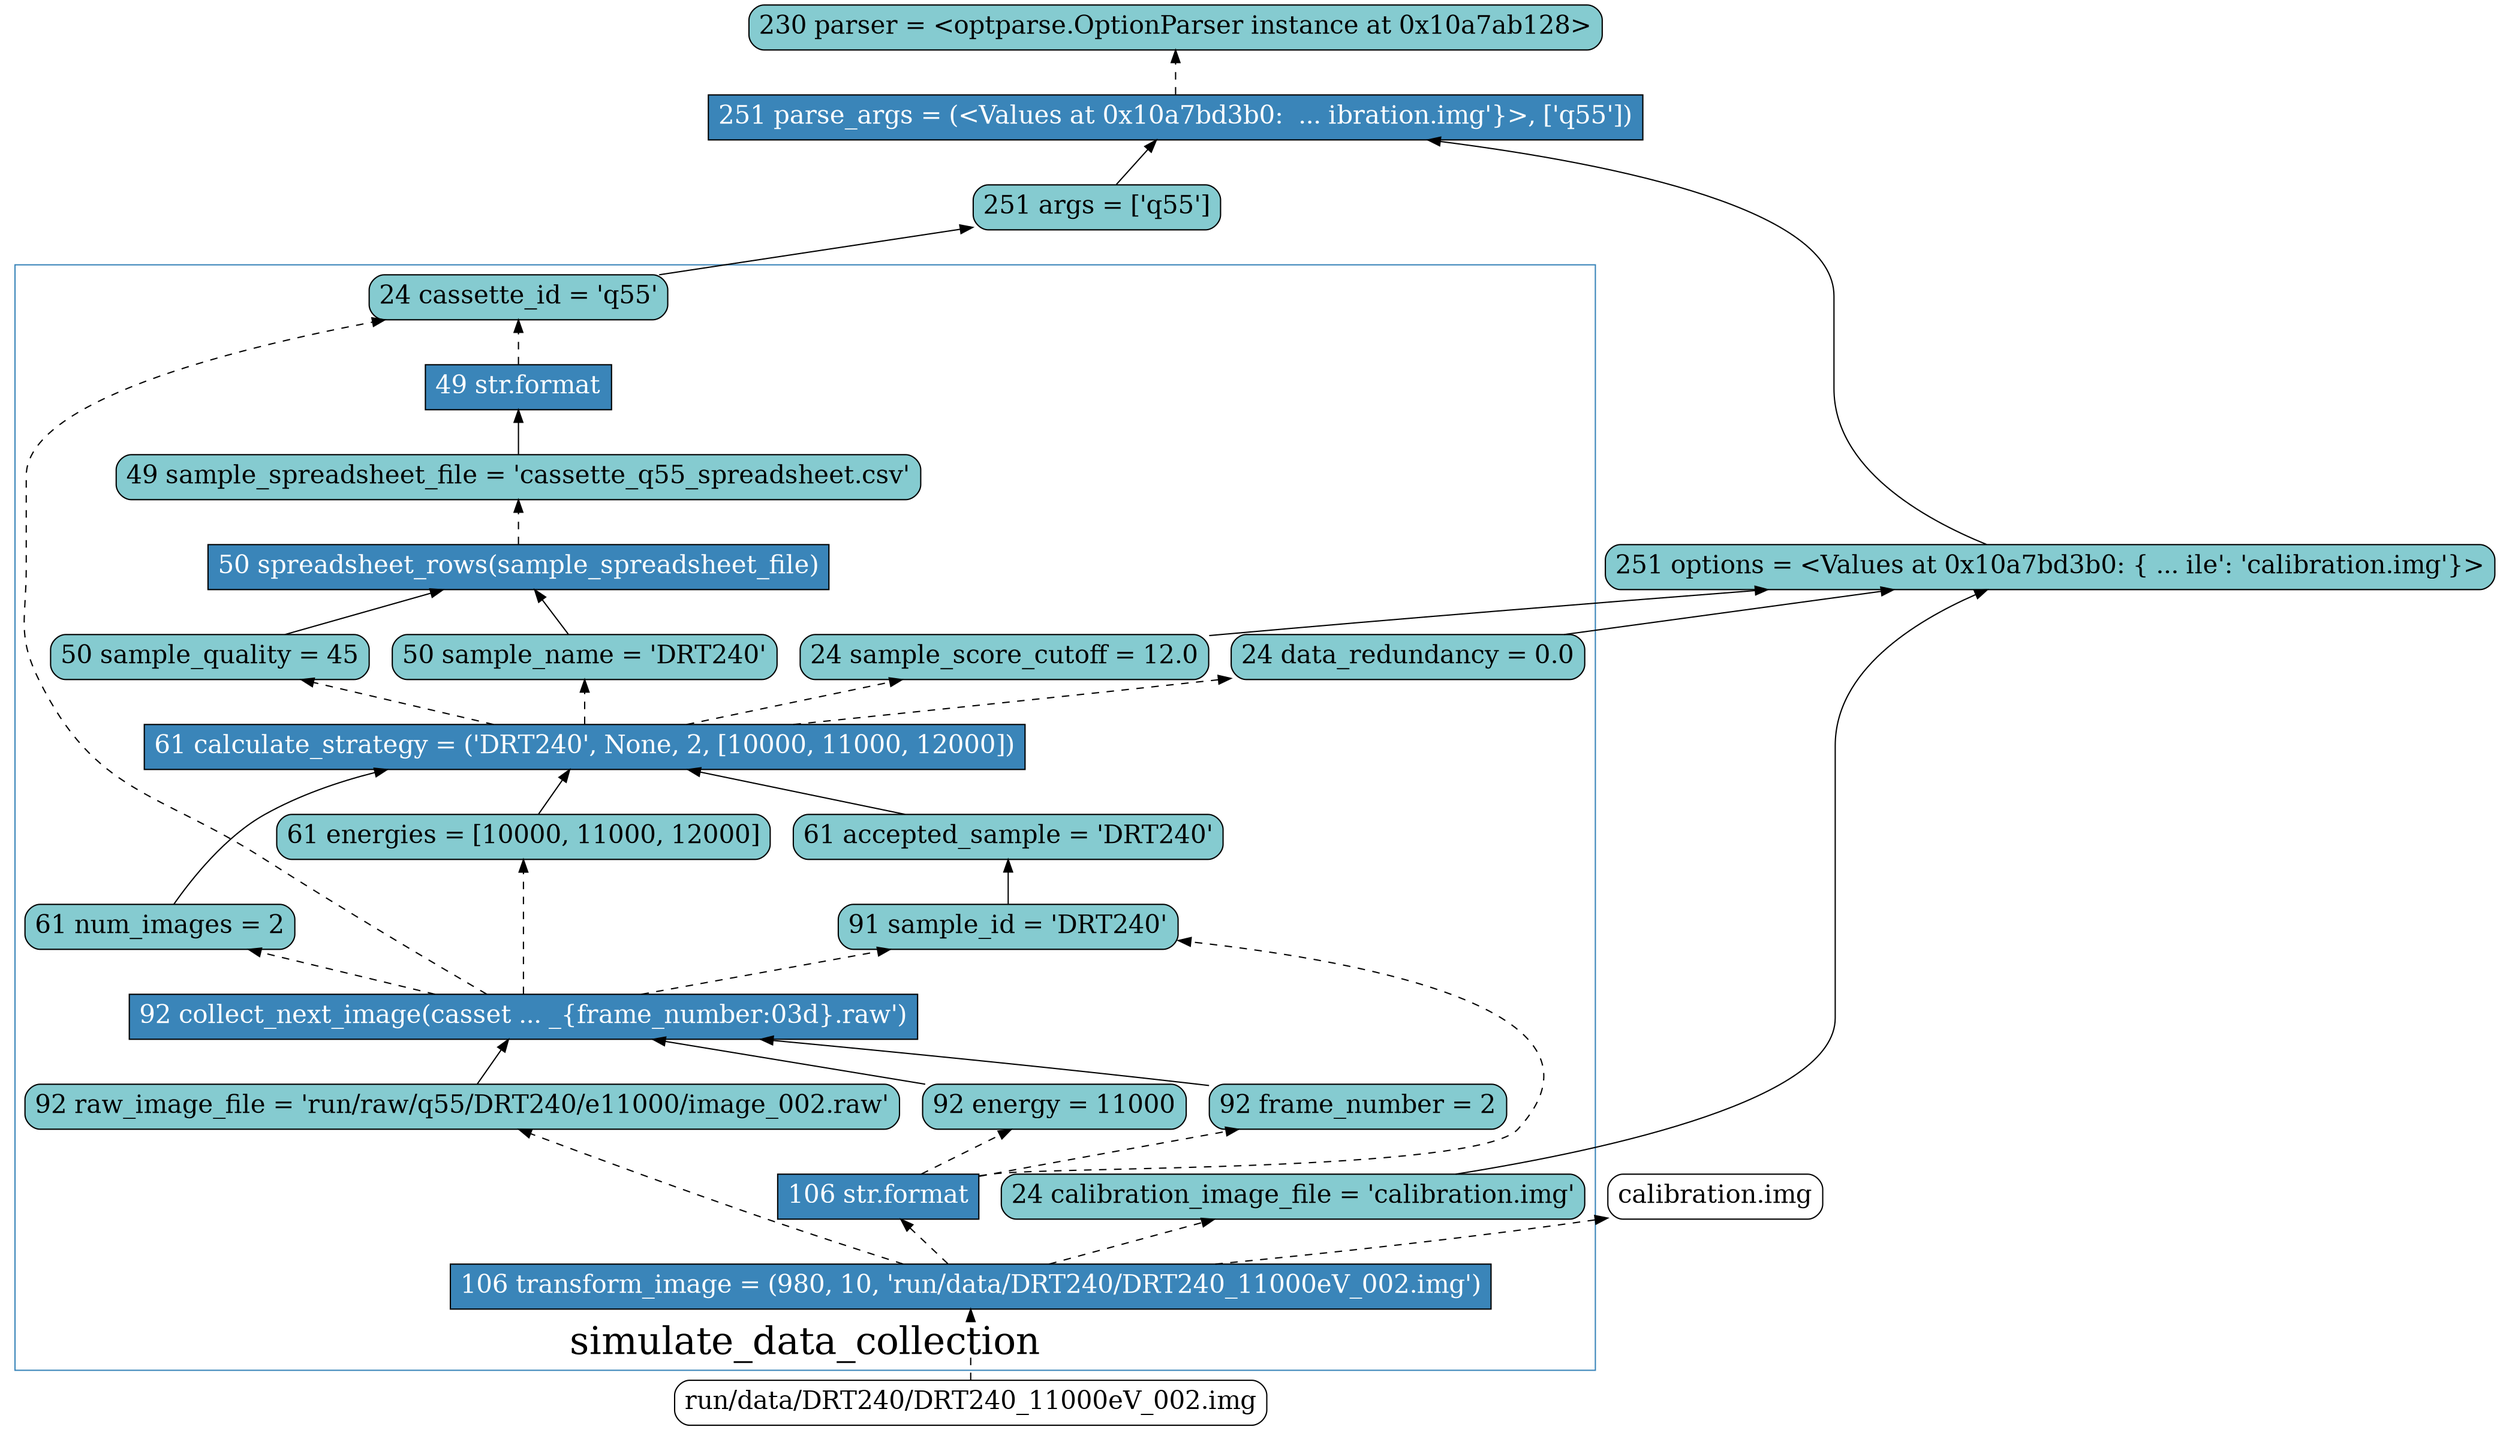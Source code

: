 digraph dependency {
    rankdir=BT;
    node[fontsize=20]
    subgraph cluster_2  {
        color="#3A85B9";
        fontsize=30;
        label = "run_logger";
    }
    subgraph cluster_3  {
        color="#3A85B9";
        fontsize=30;
        label = "new_image_file";
    }
    v_1_49 [label="230 parser = <optparse.OptionParser instance at 0x10a7ab128>" fillcolor="#85CBD0" fontcolor="black" shape="box" style="rounded,filled"];
    v_1_66 [label="251 parse_args = (<Values at 0x10a7bd3b0:  ... ibration.img'}>, ['q55'])" fillcolor="#3A85B9" fontcolor="white" shape="box" style="filled"];
    v_1_67 [label="251 args = ['q55']" fillcolor="#85CBD0" fontcolor="black" shape="box" style="rounded,filled"];
    v_1_68 [label="251 options = <Values at 0x10a7bd3b0: { ... ile': 'calibration.img'}>" fillcolor="#85CBD0" fontcolor="black" shape="box" style="rounded,filled"];
    subgraph cluster_11  {
        color="#3A85B9";
        fontsize=30;
        label = "simulate_data_collection";
        v_11_74 [label="24 cassette_id = 'q55'" fillcolor="#85CBD0" fontcolor="black" shape="box" style="rounded,filled"];
        v_11_75 [label="24 sample_score_cutoff = 12.0" fillcolor="#85CBD0" fontcolor="black" shape="box" style="rounded,filled"];
        v_11_76 [label="24 data_redundancy = 0.0" fillcolor="#85CBD0" fontcolor="black" shape="box" style="rounded,filled"];
        v_11_77 [label="24 calibration_image_file = 'calibration.img'" fillcolor="#85CBD0" fontcolor="black" shape="box" style="rounded,filled"];
        v_11_74 [label="24 cassette_id = 'q55'" fillcolor="#85CBD0" fontcolor="black" shape="box" style="rounded,filled"];
        v_11_75 [label="24 sample_score_cutoff = 12.0" fillcolor="#85CBD0" fontcolor="black" shape="box" style="rounded,filled"];
        v_11_76 [label="24 data_redundancy = 0.0" fillcolor="#85CBD0" fontcolor="black" shape="box" style="rounded,filled"];
        v_11_77 [label="24 calibration_image_file = 'calibration.img'" fillcolor="#85CBD0" fontcolor="black" shape="box" style="rounded,filled"];
        v_11_191 [label="49 str.format" fillcolor="#3A85B9" fontcolor="white" shape="box" style="filled"];
        v_11_192 [label="49 sample_spreadsheet_file = 'cassette_q55_spreadsheet.csv'" fillcolor="#85CBD0" fontcolor="black" shape="box" style="rounded,filled"];
        v_11_214 [label="50 spreadsheet_rows(sample_spreadsheet_file)" fillcolor="#3A85B9" fontcolor="white" shape="box" style="filled"];
        v_11_357 [label="50 sample_name = 'DRT240'" fillcolor="#85CBD0" fontcolor="black" shape="box" style="rounded,filled"];
        v_11_358 [label="50 sample_quality = 45" fillcolor="#85CBD0" fontcolor="black" shape="box" style="rounded,filled"];
        v_11_374 [label="61 calculate_strategy = ('DRT240', None, 2, [10000, 11000, 12000])" fillcolor="#3A85B9" fontcolor="white" shape="box" style="filled"];
        v_11_376 [label="61 energies = [10000, 11000, 12000]" fillcolor="#85CBD0" fontcolor="black" shape="box" style="rounded,filled"];
        v_11_377 [label="61 num_images = 2" fillcolor="#85CBD0" fontcolor="black" shape="box" style="rounded,filled"];
        v_11_378 [label="61 accepted_sample = 'DRT240'" fillcolor="#85CBD0" fontcolor="black" shape="box" style="rounded,filled"];
        v_11_413 [label="91 sample_id = 'DRT240'" fillcolor="#85CBD0" fontcolor="black" shape="box" style="rounded,filled"];
        v_11_451 [label="92 collect_next_image(casset ... _{frame_number:03d}.raw')" fillcolor="#3A85B9" fontcolor="white" shape="box" style="filled"];
        v_11_1495 [label="92 energy = 11000" fillcolor="#85CBD0" fontcolor="black" shape="box" style="rounded,filled"];
        v_11_1496 [label="92 frame_number = 2" fillcolor="#85CBD0" fontcolor="black" shape="box" style="rounded,filled"];
        v_11_1498 [label="92 raw_image_file = 'run/raw/q55/DRT240/e11000/image_002.raw'" fillcolor="#85CBD0" fontcolor="black" shape="box" style="rounded,filled"];
        v_11_1501 [label="106 str.format" fillcolor="#3A85B9" fontcolor="white" shape="box" style="filled"];
        v_11_1707 [label="106 transform_image = (980, 10, 'run/data/DRT240/DRT240_11000eV_002.img')" fillcolor="#3A85B9" fontcolor="white" shape="box" style="filled"];
    }
    a_7 [label="calibration.img" fillcolor="white" fontcolor="black" shape="box" style="rounded,filled"];
    a_23 [label="run/data/DRT240/DRT240_11000eV_002.img" fillcolor="white" fontcolor="black" shape="box" style="rounded,filled"];
    v_11_378 -> v_11_374 [style=""];
    v_11_77 -> v_1_68 [style=""];
    v_11_75 -> v_1_68 [style=""];
    v_11_451 -> v_11_74 [style="dashed"];
    v_11_451 -> v_11_413 [style="dashed"];
    v_11_1707 -> v_11_77 [style="dashed"];
    v_11_451 -> v_11_376 [style="dashed"];
    v_11_1501 -> v_11_413 [style="dashed"];
    v_11_357 -> v_11_214 [style=""];
    a_23 -> v_11_1707 [style="dashed"];
    v_11_214 -> v_11_192 [style="dashed"];
    v_11_1498 -> v_11_451 [style=""];
    v_11_74 -> v_1_67 [style=""];
    v_1_68 -> v_1_66 [style=""];
    v_11_1501 -> v_11_1495 [style="dashed"];
    v_11_76 -> v_1_68 [style=""];
    v_1_67 -> v_1_66 [style=""];
    v_11_377 -> v_11_374 [style=""];
    v_11_1495 -> v_11_451 [style=""];
    v_11_1707 -> a_7 [style="dashed"];
    v_11_374 -> v_11_76 [style="dashed"];
    v_11_1707 -> v_11_1498 [style="dashed"];
    v_11_1707 -> v_11_1501 [style="dashed"];
    v_1_66 -> v_1_49 [style="dashed"];
    v_11_451 -> v_11_377 [style="dashed"];
    v_11_192 -> v_11_191 [style=""];
    v_11_413 -> v_11_378 [style=""];
    v_11_358 -> v_11_214 [style=""];
    v_11_1496 -> v_11_451 [style=""];
    v_11_374 -> v_11_358 [style="dashed"];
    v_11_1501 -> v_11_1496 [style="dashed"];
    v_11_376 -> v_11_374 [style=""];
    v_11_191 -> v_11_74 [style="dashed"];
    v_11_374 -> v_11_357 [style="dashed"];
    v_11_374 -> v_11_75 [style="dashed"];
}

